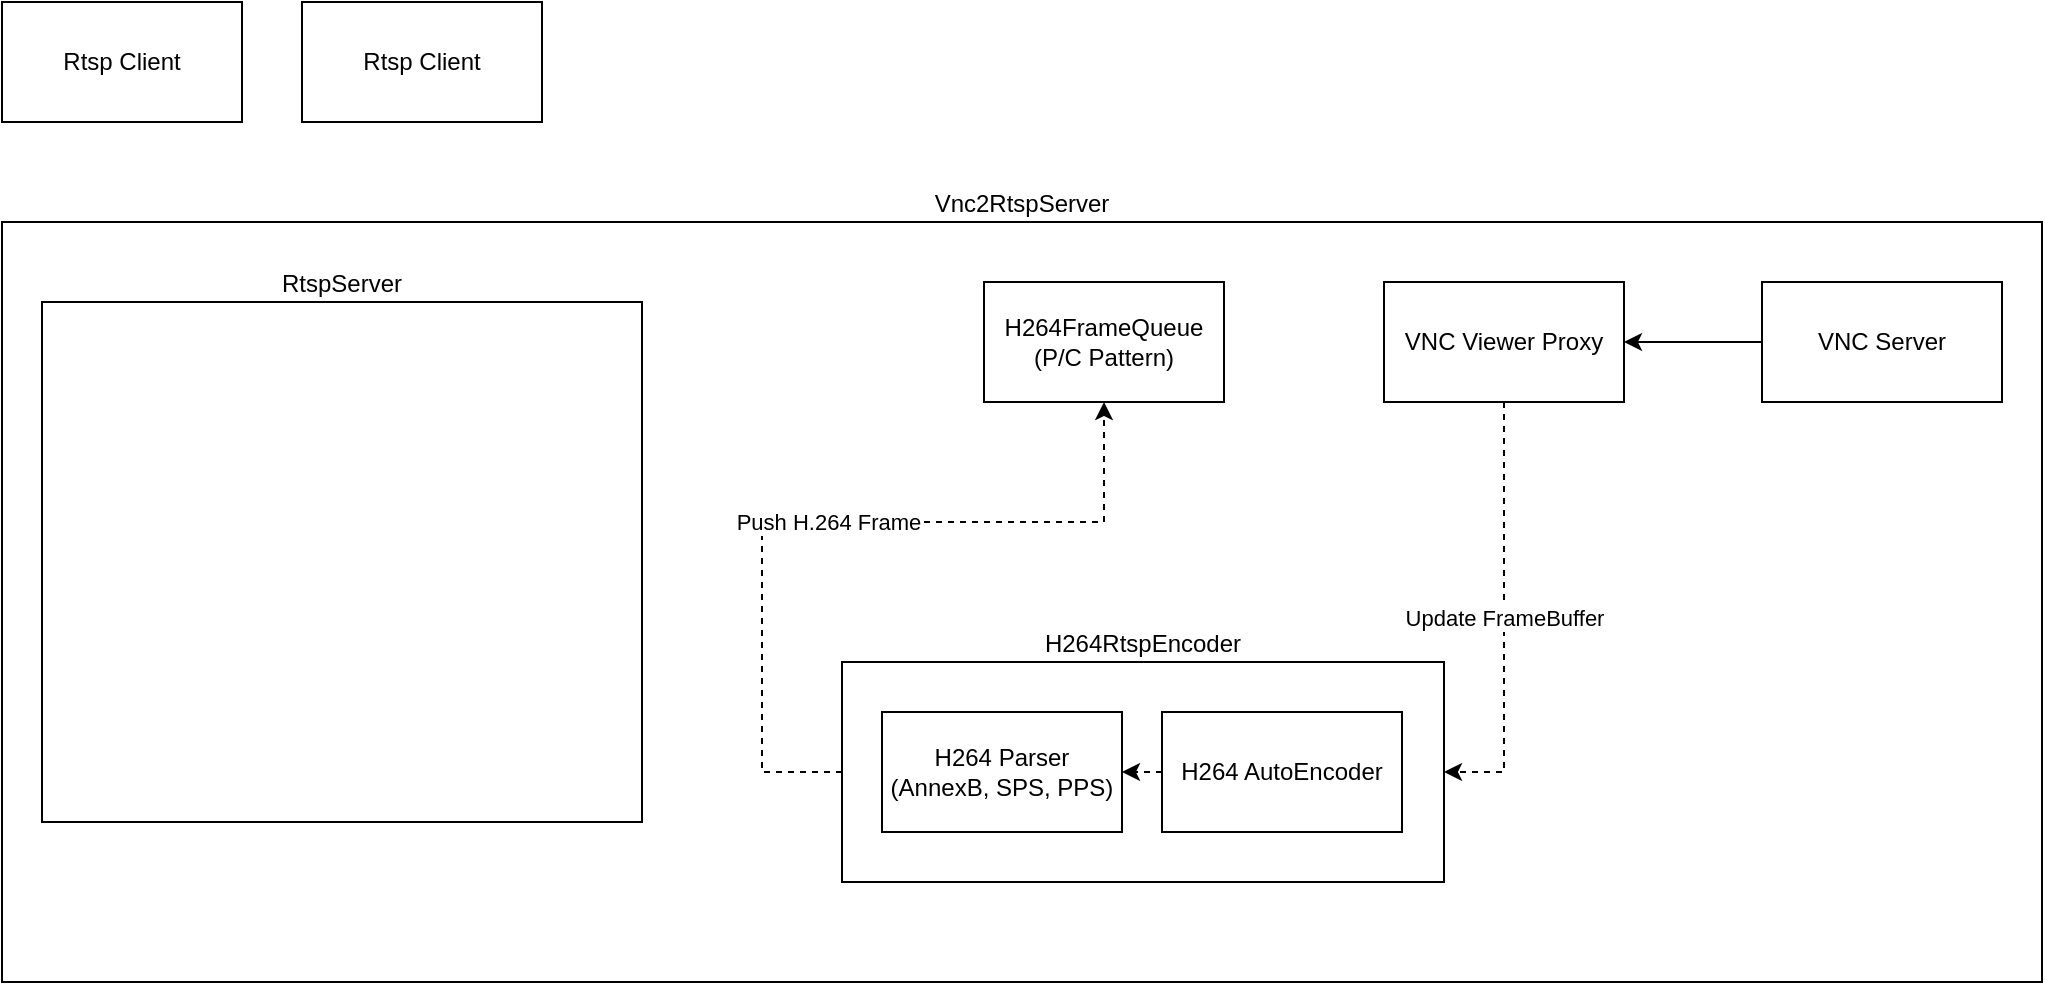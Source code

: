 <mxfile version="28.1.0">
  <diagram name="페이지-1" id="n1wwaXoTv8X_fJlXBjik">
    <mxGraphModel dx="1412" dy="771" grid="1" gridSize="10" guides="1" tooltips="1" connect="1" arrows="1" fold="1" page="1" pageScale="1" pageWidth="827" pageHeight="1169" math="0" shadow="0">
      <root>
        <mxCell id="0" />
        <mxCell id="1" parent="0" />
        <mxCell id="Dtxo02y-Q6GTN7Kiz66H-6" value="Vnc2RtspServer" style="rounded=0;whiteSpace=wrap;html=1;labelPosition=center;verticalLabelPosition=top;align=center;verticalAlign=bottom;" vertex="1" parent="1">
          <mxGeometry x="90" y="330" width="1020" height="380" as="geometry" />
        </mxCell>
        <mxCell id="Dtxo02y-Q6GTN7Kiz66H-2" value="RtspServer" style="rounded=0;whiteSpace=wrap;html=1;labelPosition=center;verticalLabelPosition=top;align=center;verticalAlign=bottom;" vertex="1" parent="1">
          <mxGeometry x="110" y="370" width="300" height="260" as="geometry" />
        </mxCell>
        <mxCell id="Dtxo02y-Q6GTN7Kiz66H-3" value="H264FrameQueue&lt;br&gt;(P/C Pattern)" style="rounded=0;whiteSpace=wrap;html=1;" vertex="1" parent="1">
          <mxGeometry x="581" y="360" width="120" height="60" as="geometry" />
        </mxCell>
        <mxCell id="Dtxo02y-Q6GTN7Kiz66H-16" style="edgeStyle=orthogonalEdgeStyle;rounded=0;orthogonalLoop=1;jettySize=auto;html=1;entryX=1;entryY=0.5;entryDx=0;entryDy=0;" edge="1" parent="1" source="Dtxo02y-Q6GTN7Kiz66H-4" target="Dtxo02y-Q6GTN7Kiz66H-5">
          <mxGeometry relative="1" as="geometry" />
        </mxCell>
        <mxCell id="Dtxo02y-Q6GTN7Kiz66H-4" value="VNC Server" style="rounded=0;whiteSpace=wrap;html=1;" vertex="1" parent="1">
          <mxGeometry x="970" y="360" width="120" height="60" as="geometry" />
        </mxCell>
        <mxCell id="Dtxo02y-Q6GTN7Kiz66H-10" value="Update FrameBuffer" style="edgeStyle=orthogonalEdgeStyle;rounded=0;orthogonalLoop=1;jettySize=auto;html=1;entryX=1;entryY=0.5;entryDx=0;entryDy=0;dashed=1;" edge="1" parent="1" source="Dtxo02y-Q6GTN7Kiz66H-5" target="Dtxo02y-Q6GTN7Kiz66H-7">
          <mxGeometry relative="1" as="geometry" />
        </mxCell>
        <mxCell id="Dtxo02y-Q6GTN7Kiz66H-5" value="VNC Viewer Proxy" style="rounded=0;whiteSpace=wrap;html=1;" vertex="1" parent="1">
          <mxGeometry x="781" y="360" width="120" height="60" as="geometry" />
        </mxCell>
        <mxCell id="Dtxo02y-Q6GTN7Kiz66H-12" value="Push H.264 Frame" style="edgeStyle=orthogonalEdgeStyle;rounded=0;orthogonalLoop=1;jettySize=auto;html=1;entryX=0.5;entryY=1;entryDx=0;entryDy=0;dashed=1;" edge="1" parent="1" source="Dtxo02y-Q6GTN7Kiz66H-7" target="Dtxo02y-Q6GTN7Kiz66H-3">
          <mxGeometry relative="1" as="geometry">
            <Array as="points">
              <mxPoint x="470" y="605" />
              <mxPoint x="470" y="480" />
              <mxPoint x="641" y="480" />
            </Array>
          </mxGeometry>
        </mxCell>
        <mxCell id="Dtxo02y-Q6GTN7Kiz66H-7" value="H264RtspEncoder" style="rounded=0;whiteSpace=wrap;html=1;align=center;labelPosition=center;verticalLabelPosition=top;verticalAlign=bottom;" vertex="1" parent="1">
          <mxGeometry x="510" y="550" width="301" height="110" as="geometry" />
        </mxCell>
        <mxCell id="Dtxo02y-Q6GTN7Kiz66H-8" value="H264 AutoEncoder" style="rounded=0;whiteSpace=wrap;html=1;" vertex="1" parent="1">
          <mxGeometry x="670" y="575" width="120" height="60" as="geometry" />
        </mxCell>
        <mxCell id="Dtxo02y-Q6GTN7Kiz66H-9" value="H264 Parser&lt;br&gt;(AnnexB, SPS, PPS)" style="rounded=0;whiteSpace=wrap;html=1;" vertex="1" parent="1">
          <mxGeometry x="530" y="575" width="120" height="60" as="geometry" />
        </mxCell>
        <mxCell id="Dtxo02y-Q6GTN7Kiz66H-14" value="" style="endArrow=classic;html=1;rounded=0;exitX=0;exitY=0.5;exitDx=0;exitDy=0;entryX=1;entryY=0.5;entryDx=0;entryDy=0;endFill=1;dashed=1;" edge="1" parent="1" source="Dtxo02y-Q6GTN7Kiz66H-8" target="Dtxo02y-Q6GTN7Kiz66H-9">
          <mxGeometry width="50" height="50" relative="1" as="geometry">
            <mxPoint x="390" y="520" as="sourcePoint" />
            <mxPoint x="440" y="470" as="targetPoint" />
          </mxGeometry>
        </mxCell>
        <mxCell id="Dtxo02y-Q6GTN7Kiz66H-15" value="Rtsp Client" style="rounded=0;whiteSpace=wrap;html=1;" vertex="1" parent="1">
          <mxGeometry x="90" y="220" width="120" height="60" as="geometry" />
        </mxCell>
        <mxCell id="Dtxo02y-Q6GTN7Kiz66H-17" value="Rtsp Client" style="rounded=0;whiteSpace=wrap;html=1;" vertex="1" parent="1">
          <mxGeometry x="240" y="220" width="120" height="60" as="geometry" />
        </mxCell>
      </root>
    </mxGraphModel>
  </diagram>
</mxfile>
